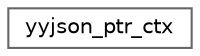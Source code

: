 digraph "类继承关系图"
{
 // LATEX_PDF_SIZE
  bgcolor="transparent";
  edge [fontname=Helvetica,fontsize=10,labelfontname=Helvetica,labelfontsize=10];
  node [fontname=Helvetica,fontsize=10,shape=box,height=0.2,width=0.4];
  rankdir="LR";
  Node0 [id="Node000000",label="yyjson_ptr_ctx",height=0.2,width=0.4,color="grey40", fillcolor="white", style="filled",URL="$structyyjson__ptr__ctx.html",tooltip=" "];
}
